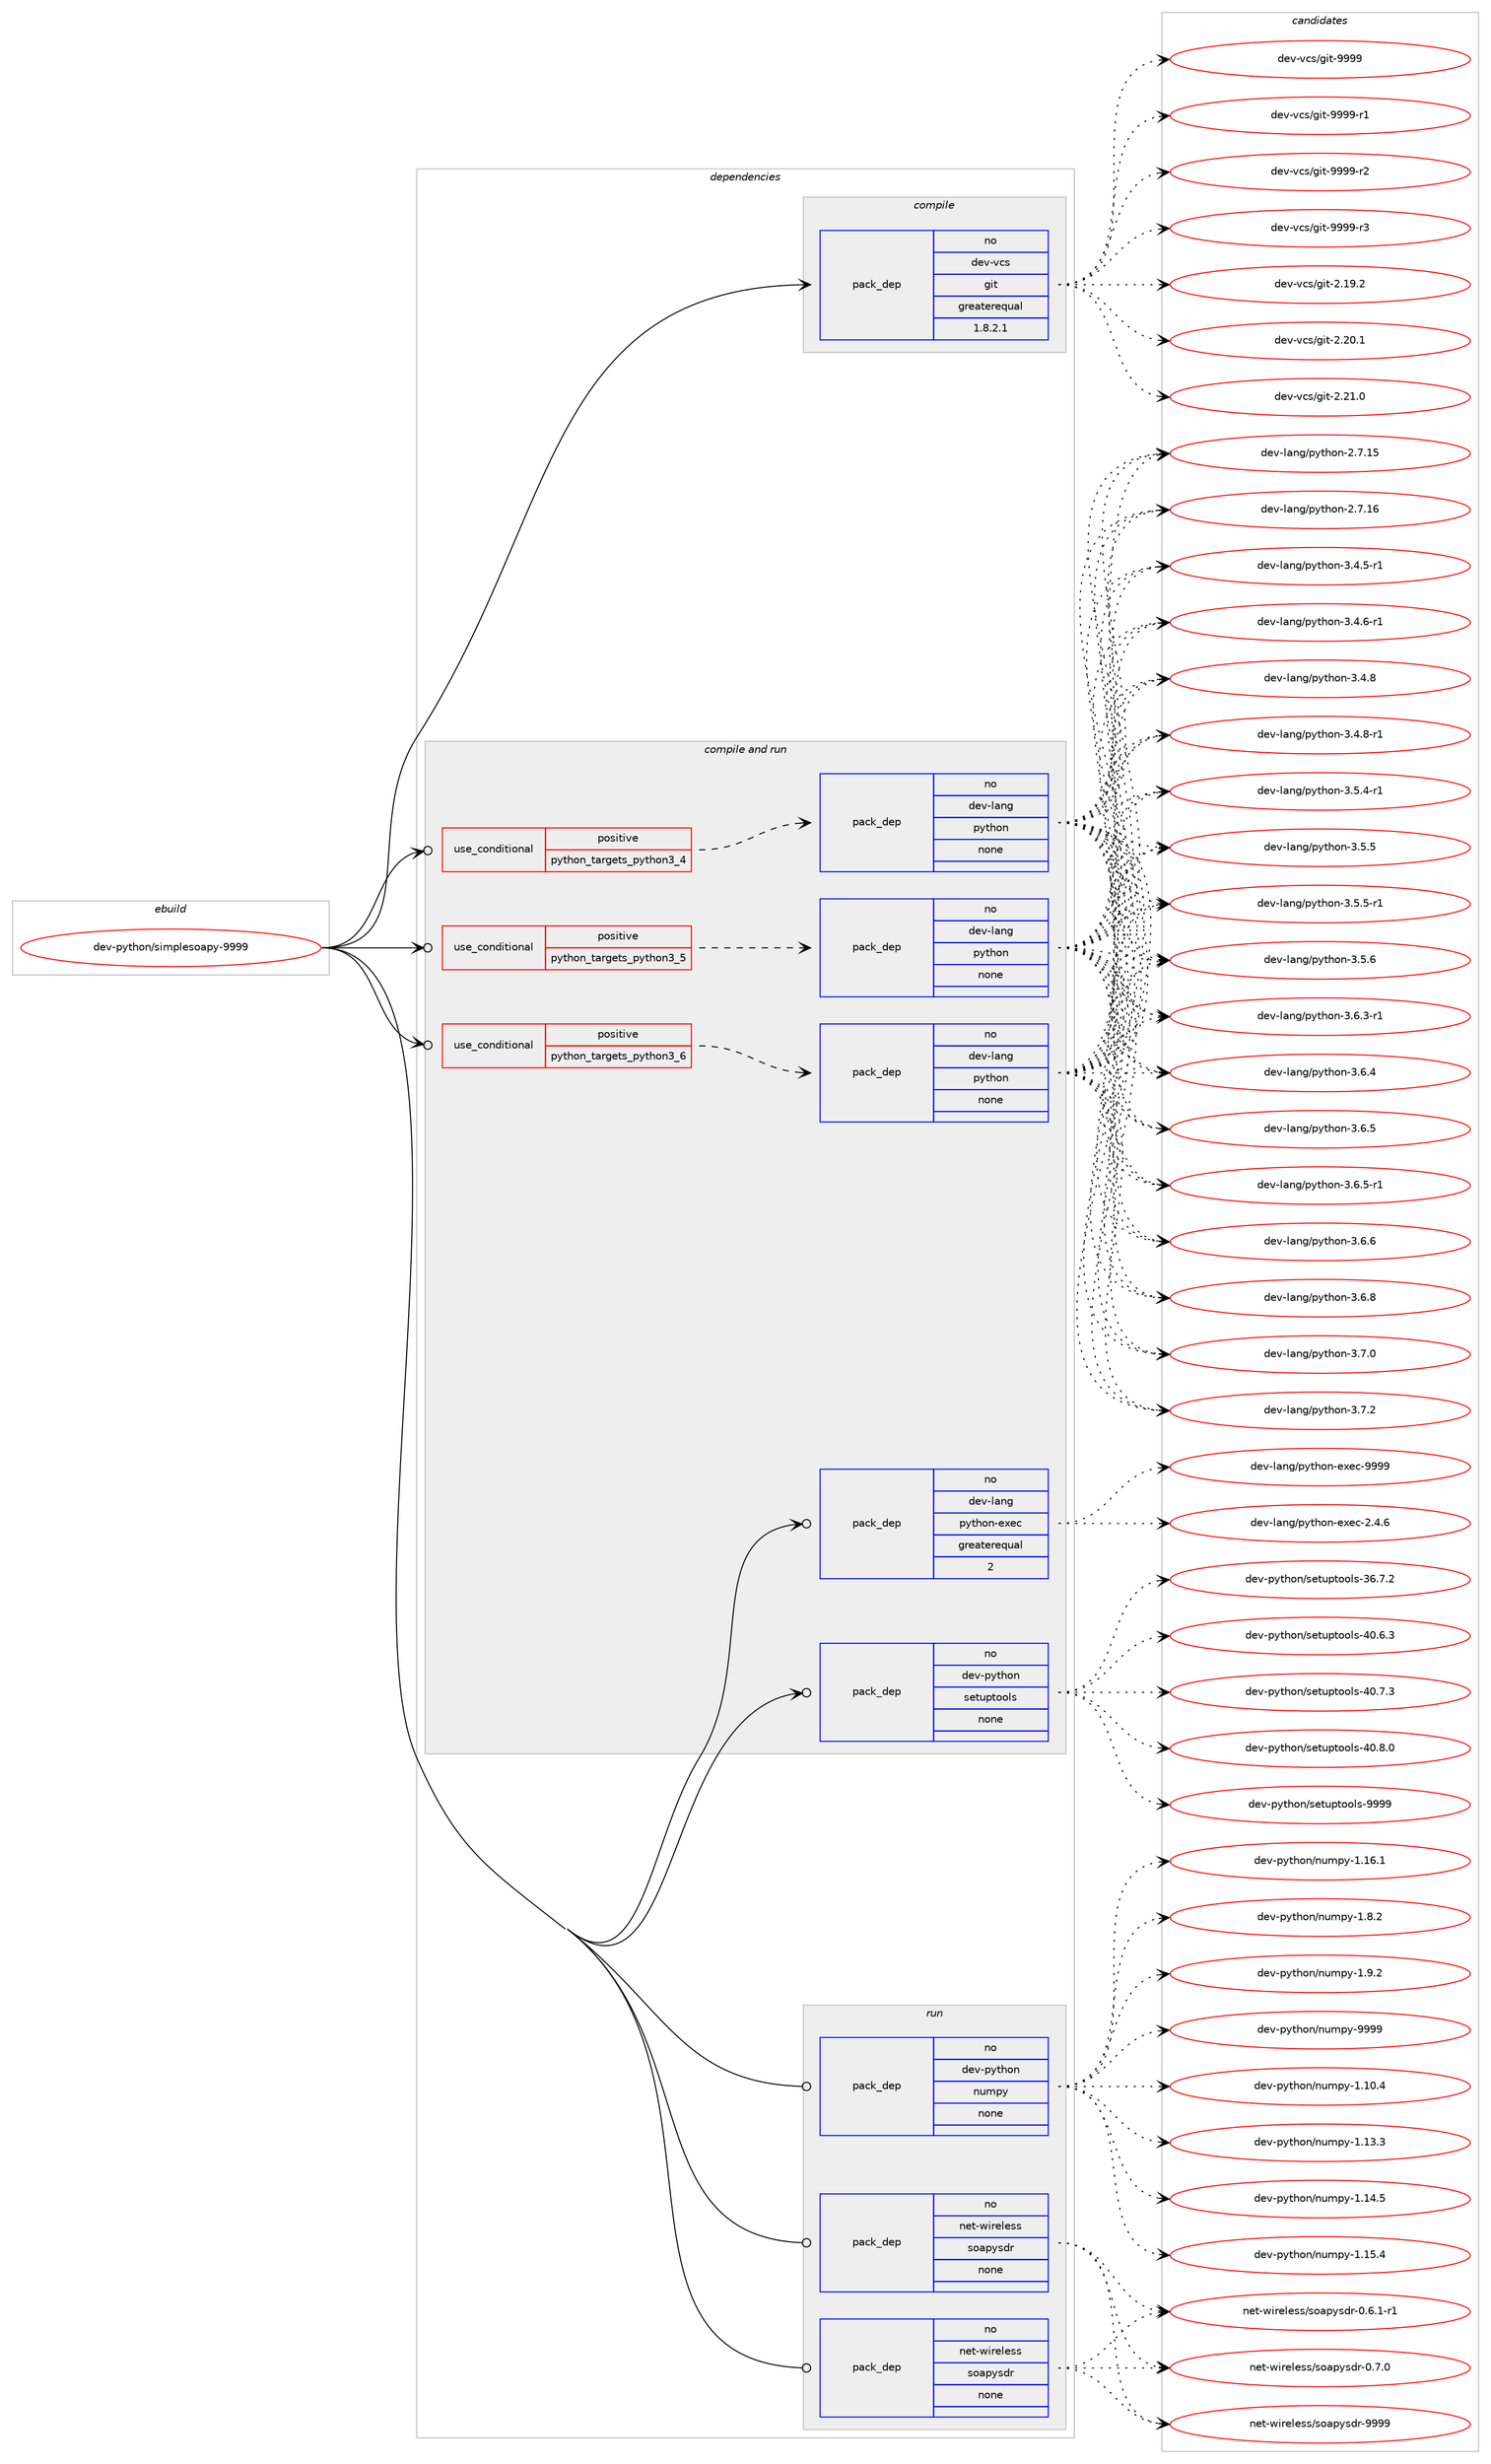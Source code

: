 digraph prolog {

# *************
# Graph options
# *************

newrank=true;
concentrate=true;
compound=true;
graph [rankdir=LR,fontname=Helvetica,fontsize=10,ranksep=1.5];#, ranksep=2.5, nodesep=0.2];
edge  [arrowhead=vee];
node  [fontname=Helvetica,fontsize=10];

# **********
# The ebuild
# **********

subgraph cluster_leftcol {
color=gray;
rank=same;
label=<<i>ebuild</i>>;
id [label="dev-python/simplesoapy-9999", color=red, width=4, href="../dev-python/simplesoapy-9999.svg"];
}

# ****************
# The dependencies
# ****************

subgraph cluster_midcol {
color=gray;
label=<<i>dependencies</i>>;
subgraph cluster_compile {
fillcolor="#eeeeee";
style=filled;
label=<<i>compile</i>>;
subgraph pack1033238 {
dependency1441218 [label=<<TABLE BORDER="0" CELLBORDER="1" CELLSPACING="0" CELLPADDING="4" WIDTH="220"><TR><TD ROWSPAN="6" CELLPADDING="30">pack_dep</TD></TR><TR><TD WIDTH="110">no</TD></TR><TR><TD>dev-vcs</TD></TR><TR><TD>git</TD></TR><TR><TD>greaterequal</TD></TR><TR><TD>1.8.2.1</TD></TR></TABLE>>, shape=none, color=blue];
}
id:e -> dependency1441218:w [weight=20,style="solid",arrowhead="vee"];
}
subgraph cluster_compileandrun {
fillcolor="#eeeeee";
style=filled;
label=<<i>compile and run</i>>;
subgraph cond384618 {
dependency1441219 [label=<<TABLE BORDER="0" CELLBORDER="1" CELLSPACING="0" CELLPADDING="4"><TR><TD ROWSPAN="3" CELLPADDING="10">use_conditional</TD></TR><TR><TD>positive</TD></TR><TR><TD>python_targets_python3_4</TD></TR></TABLE>>, shape=none, color=red];
subgraph pack1033239 {
dependency1441220 [label=<<TABLE BORDER="0" CELLBORDER="1" CELLSPACING="0" CELLPADDING="4" WIDTH="220"><TR><TD ROWSPAN="6" CELLPADDING="30">pack_dep</TD></TR><TR><TD WIDTH="110">no</TD></TR><TR><TD>dev-lang</TD></TR><TR><TD>python</TD></TR><TR><TD>none</TD></TR><TR><TD></TD></TR></TABLE>>, shape=none, color=blue];
}
dependency1441219:e -> dependency1441220:w [weight=20,style="dashed",arrowhead="vee"];
}
id:e -> dependency1441219:w [weight=20,style="solid",arrowhead="odotvee"];
subgraph cond384619 {
dependency1441221 [label=<<TABLE BORDER="0" CELLBORDER="1" CELLSPACING="0" CELLPADDING="4"><TR><TD ROWSPAN="3" CELLPADDING="10">use_conditional</TD></TR><TR><TD>positive</TD></TR><TR><TD>python_targets_python3_5</TD></TR></TABLE>>, shape=none, color=red];
subgraph pack1033240 {
dependency1441222 [label=<<TABLE BORDER="0" CELLBORDER="1" CELLSPACING="0" CELLPADDING="4" WIDTH="220"><TR><TD ROWSPAN="6" CELLPADDING="30">pack_dep</TD></TR><TR><TD WIDTH="110">no</TD></TR><TR><TD>dev-lang</TD></TR><TR><TD>python</TD></TR><TR><TD>none</TD></TR><TR><TD></TD></TR></TABLE>>, shape=none, color=blue];
}
dependency1441221:e -> dependency1441222:w [weight=20,style="dashed",arrowhead="vee"];
}
id:e -> dependency1441221:w [weight=20,style="solid",arrowhead="odotvee"];
subgraph cond384620 {
dependency1441223 [label=<<TABLE BORDER="0" CELLBORDER="1" CELLSPACING="0" CELLPADDING="4"><TR><TD ROWSPAN="3" CELLPADDING="10">use_conditional</TD></TR><TR><TD>positive</TD></TR><TR><TD>python_targets_python3_6</TD></TR></TABLE>>, shape=none, color=red];
subgraph pack1033241 {
dependency1441224 [label=<<TABLE BORDER="0" CELLBORDER="1" CELLSPACING="0" CELLPADDING="4" WIDTH="220"><TR><TD ROWSPAN="6" CELLPADDING="30">pack_dep</TD></TR><TR><TD WIDTH="110">no</TD></TR><TR><TD>dev-lang</TD></TR><TR><TD>python</TD></TR><TR><TD>none</TD></TR><TR><TD></TD></TR></TABLE>>, shape=none, color=blue];
}
dependency1441223:e -> dependency1441224:w [weight=20,style="dashed",arrowhead="vee"];
}
id:e -> dependency1441223:w [weight=20,style="solid",arrowhead="odotvee"];
subgraph pack1033242 {
dependency1441225 [label=<<TABLE BORDER="0" CELLBORDER="1" CELLSPACING="0" CELLPADDING="4" WIDTH="220"><TR><TD ROWSPAN="6" CELLPADDING="30">pack_dep</TD></TR><TR><TD WIDTH="110">no</TD></TR><TR><TD>dev-lang</TD></TR><TR><TD>python-exec</TD></TR><TR><TD>greaterequal</TD></TR><TR><TD>2</TD></TR></TABLE>>, shape=none, color=blue];
}
id:e -> dependency1441225:w [weight=20,style="solid",arrowhead="odotvee"];
subgraph pack1033243 {
dependency1441226 [label=<<TABLE BORDER="0" CELLBORDER="1" CELLSPACING="0" CELLPADDING="4" WIDTH="220"><TR><TD ROWSPAN="6" CELLPADDING="30">pack_dep</TD></TR><TR><TD WIDTH="110">no</TD></TR><TR><TD>dev-python</TD></TR><TR><TD>setuptools</TD></TR><TR><TD>none</TD></TR><TR><TD></TD></TR></TABLE>>, shape=none, color=blue];
}
id:e -> dependency1441226:w [weight=20,style="solid",arrowhead="odotvee"];
}
subgraph cluster_run {
fillcolor="#eeeeee";
style=filled;
label=<<i>run</i>>;
subgraph pack1033244 {
dependency1441227 [label=<<TABLE BORDER="0" CELLBORDER="1" CELLSPACING="0" CELLPADDING="4" WIDTH="220"><TR><TD ROWSPAN="6" CELLPADDING="30">pack_dep</TD></TR><TR><TD WIDTH="110">no</TD></TR><TR><TD>dev-python</TD></TR><TR><TD>numpy</TD></TR><TR><TD>none</TD></TR><TR><TD></TD></TR></TABLE>>, shape=none, color=blue];
}
id:e -> dependency1441227:w [weight=20,style="solid",arrowhead="odot"];
subgraph pack1033245 {
dependency1441228 [label=<<TABLE BORDER="0" CELLBORDER="1" CELLSPACING="0" CELLPADDING="4" WIDTH="220"><TR><TD ROWSPAN="6" CELLPADDING="30">pack_dep</TD></TR><TR><TD WIDTH="110">no</TD></TR><TR><TD>net-wireless</TD></TR><TR><TD>soapysdr</TD></TR><TR><TD>none</TD></TR><TR><TD></TD></TR></TABLE>>, shape=none, color=blue];
}
id:e -> dependency1441228:w [weight=20,style="solid",arrowhead="odot"];
subgraph pack1033246 {
dependency1441229 [label=<<TABLE BORDER="0" CELLBORDER="1" CELLSPACING="0" CELLPADDING="4" WIDTH="220"><TR><TD ROWSPAN="6" CELLPADDING="30">pack_dep</TD></TR><TR><TD WIDTH="110">no</TD></TR><TR><TD>net-wireless</TD></TR><TR><TD>soapysdr</TD></TR><TR><TD>none</TD></TR><TR><TD></TD></TR></TABLE>>, shape=none, color=blue];
}
id:e -> dependency1441229:w [weight=20,style="solid",arrowhead="odot"];
}
}

# **************
# The candidates
# **************

subgraph cluster_choices {
rank=same;
color=gray;
label=<<i>candidates</i>>;

subgraph choice1033238 {
color=black;
nodesep=1;
choice10010111845118991154710310511645504649574650 [label="dev-vcs/git-2.19.2", color=red, width=4,href="../dev-vcs/git-2.19.2.svg"];
choice10010111845118991154710310511645504650484649 [label="dev-vcs/git-2.20.1", color=red, width=4,href="../dev-vcs/git-2.20.1.svg"];
choice10010111845118991154710310511645504650494648 [label="dev-vcs/git-2.21.0", color=red, width=4,href="../dev-vcs/git-2.21.0.svg"];
choice1001011184511899115471031051164557575757 [label="dev-vcs/git-9999", color=red, width=4,href="../dev-vcs/git-9999.svg"];
choice10010111845118991154710310511645575757574511449 [label="dev-vcs/git-9999-r1", color=red, width=4,href="../dev-vcs/git-9999-r1.svg"];
choice10010111845118991154710310511645575757574511450 [label="dev-vcs/git-9999-r2", color=red, width=4,href="../dev-vcs/git-9999-r2.svg"];
choice10010111845118991154710310511645575757574511451 [label="dev-vcs/git-9999-r3", color=red, width=4,href="../dev-vcs/git-9999-r3.svg"];
dependency1441218:e -> choice10010111845118991154710310511645504649574650:w [style=dotted,weight="100"];
dependency1441218:e -> choice10010111845118991154710310511645504650484649:w [style=dotted,weight="100"];
dependency1441218:e -> choice10010111845118991154710310511645504650494648:w [style=dotted,weight="100"];
dependency1441218:e -> choice1001011184511899115471031051164557575757:w [style=dotted,weight="100"];
dependency1441218:e -> choice10010111845118991154710310511645575757574511449:w [style=dotted,weight="100"];
dependency1441218:e -> choice10010111845118991154710310511645575757574511450:w [style=dotted,weight="100"];
dependency1441218:e -> choice10010111845118991154710310511645575757574511451:w [style=dotted,weight="100"];
}
subgraph choice1033239 {
color=black;
nodesep=1;
choice10010111845108971101034711212111610411111045504655464953 [label="dev-lang/python-2.7.15", color=red, width=4,href="../dev-lang/python-2.7.15.svg"];
choice10010111845108971101034711212111610411111045504655464954 [label="dev-lang/python-2.7.16", color=red, width=4,href="../dev-lang/python-2.7.16.svg"];
choice1001011184510897110103471121211161041111104551465246534511449 [label="dev-lang/python-3.4.5-r1", color=red, width=4,href="../dev-lang/python-3.4.5-r1.svg"];
choice1001011184510897110103471121211161041111104551465246544511449 [label="dev-lang/python-3.4.6-r1", color=red, width=4,href="../dev-lang/python-3.4.6-r1.svg"];
choice100101118451089711010347112121116104111110455146524656 [label="dev-lang/python-3.4.8", color=red, width=4,href="../dev-lang/python-3.4.8.svg"];
choice1001011184510897110103471121211161041111104551465246564511449 [label="dev-lang/python-3.4.8-r1", color=red, width=4,href="../dev-lang/python-3.4.8-r1.svg"];
choice1001011184510897110103471121211161041111104551465346524511449 [label="dev-lang/python-3.5.4-r1", color=red, width=4,href="../dev-lang/python-3.5.4-r1.svg"];
choice100101118451089711010347112121116104111110455146534653 [label="dev-lang/python-3.5.5", color=red, width=4,href="../dev-lang/python-3.5.5.svg"];
choice1001011184510897110103471121211161041111104551465346534511449 [label="dev-lang/python-3.5.5-r1", color=red, width=4,href="../dev-lang/python-3.5.5-r1.svg"];
choice100101118451089711010347112121116104111110455146534654 [label="dev-lang/python-3.5.6", color=red, width=4,href="../dev-lang/python-3.5.6.svg"];
choice1001011184510897110103471121211161041111104551465446514511449 [label="dev-lang/python-3.6.3-r1", color=red, width=4,href="../dev-lang/python-3.6.3-r1.svg"];
choice100101118451089711010347112121116104111110455146544652 [label="dev-lang/python-3.6.4", color=red, width=4,href="../dev-lang/python-3.6.4.svg"];
choice100101118451089711010347112121116104111110455146544653 [label="dev-lang/python-3.6.5", color=red, width=4,href="../dev-lang/python-3.6.5.svg"];
choice1001011184510897110103471121211161041111104551465446534511449 [label="dev-lang/python-3.6.5-r1", color=red, width=4,href="../dev-lang/python-3.6.5-r1.svg"];
choice100101118451089711010347112121116104111110455146544654 [label="dev-lang/python-3.6.6", color=red, width=4,href="../dev-lang/python-3.6.6.svg"];
choice100101118451089711010347112121116104111110455146544656 [label="dev-lang/python-3.6.8", color=red, width=4,href="../dev-lang/python-3.6.8.svg"];
choice100101118451089711010347112121116104111110455146554648 [label="dev-lang/python-3.7.0", color=red, width=4,href="../dev-lang/python-3.7.0.svg"];
choice100101118451089711010347112121116104111110455146554650 [label="dev-lang/python-3.7.2", color=red, width=4,href="../dev-lang/python-3.7.2.svg"];
dependency1441220:e -> choice10010111845108971101034711212111610411111045504655464953:w [style=dotted,weight="100"];
dependency1441220:e -> choice10010111845108971101034711212111610411111045504655464954:w [style=dotted,weight="100"];
dependency1441220:e -> choice1001011184510897110103471121211161041111104551465246534511449:w [style=dotted,weight="100"];
dependency1441220:e -> choice1001011184510897110103471121211161041111104551465246544511449:w [style=dotted,weight="100"];
dependency1441220:e -> choice100101118451089711010347112121116104111110455146524656:w [style=dotted,weight="100"];
dependency1441220:e -> choice1001011184510897110103471121211161041111104551465246564511449:w [style=dotted,weight="100"];
dependency1441220:e -> choice1001011184510897110103471121211161041111104551465346524511449:w [style=dotted,weight="100"];
dependency1441220:e -> choice100101118451089711010347112121116104111110455146534653:w [style=dotted,weight="100"];
dependency1441220:e -> choice1001011184510897110103471121211161041111104551465346534511449:w [style=dotted,weight="100"];
dependency1441220:e -> choice100101118451089711010347112121116104111110455146534654:w [style=dotted,weight="100"];
dependency1441220:e -> choice1001011184510897110103471121211161041111104551465446514511449:w [style=dotted,weight="100"];
dependency1441220:e -> choice100101118451089711010347112121116104111110455146544652:w [style=dotted,weight="100"];
dependency1441220:e -> choice100101118451089711010347112121116104111110455146544653:w [style=dotted,weight="100"];
dependency1441220:e -> choice1001011184510897110103471121211161041111104551465446534511449:w [style=dotted,weight="100"];
dependency1441220:e -> choice100101118451089711010347112121116104111110455146544654:w [style=dotted,weight="100"];
dependency1441220:e -> choice100101118451089711010347112121116104111110455146544656:w [style=dotted,weight="100"];
dependency1441220:e -> choice100101118451089711010347112121116104111110455146554648:w [style=dotted,weight="100"];
dependency1441220:e -> choice100101118451089711010347112121116104111110455146554650:w [style=dotted,weight="100"];
}
subgraph choice1033240 {
color=black;
nodesep=1;
choice10010111845108971101034711212111610411111045504655464953 [label="dev-lang/python-2.7.15", color=red, width=4,href="../dev-lang/python-2.7.15.svg"];
choice10010111845108971101034711212111610411111045504655464954 [label="dev-lang/python-2.7.16", color=red, width=4,href="../dev-lang/python-2.7.16.svg"];
choice1001011184510897110103471121211161041111104551465246534511449 [label="dev-lang/python-3.4.5-r1", color=red, width=4,href="../dev-lang/python-3.4.5-r1.svg"];
choice1001011184510897110103471121211161041111104551465246544511449 [label="dev-lang/python-3.4.6-r1", color=red, width=4,href="../dev-lang/python-3.4.6-r1.svg"];
choice100101118451089711010347112121116104111110455146524656 [label="dev-lang/python-3.4.8", color=red, width=4,href="../dev-lang/python-3.4.8.svg"];
choice1001011184510897110103471121211161041111104551465246564511449 [label="dev-lang/python-3.4.8-r1", color=red, width=4,href="../dev-lang/python-3.4.8-r1.svg"];
choice1001011184510897110103471121211161041111104551465346524511449 [label="dev-lang/python-3.5.4-r1", color=red, width=4,href="../dev-lang/python-3.5.4-r1.svg"];
choice100101118451089711010347112121116104111110455146534653 [label="dev-lang/python-3.5.5", color=red, width=4,href="../dev-lang/python-3.5.5.svg"];
choice1001011184510897110103471121211161041111104551465346534511449 [label="dev-lang/python-3.5.5-r1", color=red, width=4,href="../dev-lang/python-3.5.5-r1.svg"];
choice100101118451089711010347112121116104111110455146534654 [label="dev-lang/python-3.5.6", color=red, width=4,href="../dev-lang/python-3.5.6.svg"];
choice1001011184510897110103471121211161041111104551465446514511449 [label="dev-lang/python-3.6.3-r1", color=red, width=4,href="../dev-lang/python-3.6.3-r1.svg"];
choice100101118451089711010347112121116104111110455146544652 [label="dev-lang/python-3.6.4", color=red, width=4,href="../dev-lang/python-3.6.4.svg"];
choice100101118451089711010347112121116104111110455146544653 [label="dev-lang/python-3.6.5", color=red, width=4,href="../dev-lang/python-3.6.5.svg"];
choice1001011184510897110103471121211161041111104551465446534511449 [label="dev-lang/python-3.6.5-r1", color=red, width=4,href="../dev-lang/python-3.6.5-r1.svg"];
choice100101118451089711010347112121116104111110455146544654 [label="dev-lang/python-3.6.6", color=red, width=4,href="../dev-lang/python-3.6.6.svg"];
choice100101118451089711010347112121116104111110455146544656 [label="dev-lang/python-3.6.8", color=red, width=4,href="../dev-lang/python-3.6.8.svg"];
choice100101118451089711010347112121116104111110455146554648 [label="dev-lang/python-3.7.0", color=red, width=4,href="../dev-lang/python-3.7.0.svg"];
choice100101118451089711010347112121116104111110455146554650 [label="dev-lang/python-3.7.2", color=red, width=4,href="../dev-lang/python-3.7.2.svg"];
dependency1441222:e -> choice10010111845108971101034711212111610411111045504655464953:w [style=dotted,weight="100"];
dependency1441222:e -> choice10010111845108971101034711212111610411111045504655464954:w [style=dotted,weight="100"];
dependency1441222:e -> choice1001011184510897110103471121211161041111104551465246534511449:w [style=dotted,weight="100"];
dependency1441222:e -> choice1001011184510897110103471121211161041111104551465246544511449:w [style=dotted,weight="100"];
dependency1441222:e -> choice100101118451089711010347112121116104111110455146524656:w [style=dotted,weight="100"];
dependency1441222:e -> choice1001011184510897110103471121211161041111104551465246564511449:w [style=dotted,weight="100"];
dependency1441222:e -> choice1001011184510897110103471121211161041111104551465346524511449:w [style=dotted,weight="100"];
dependency1441222:e -> choice100101118451089711010347112121116104111110455146534653:w [style=dotted,weight="100"];
dependency1441222:e -> choice1001011184510897110103471121211161041111104551465346534511449:w [style=dotted,weight="100"];
dependency1441222:e -> choice100101118451089711010347112121116104111110455146534654:w [style=dotted,weight="100"];
dependency1441222:e -> choice1001011184510897110103471121211161041111104551465446514511449:w [style=dotted,weight="100"];
dependency1441222:e -> choice100101118451089711010347112121116104111110455146544652:w [style=dotted,weight="100"];
dependency1441222:e -> choice100101118451089711010347112121116104111110455146544653:w [style=dotted,weight="100"];
dependency1441222:e -> choice1001011184510897110103471121211161041111104551465446534511449:w [style=dotted,weight="100"];
dependency1441222:e -> choice100101118451089711010347112121116104111110455146544654:w [style=dotted,weight="100"];
dependency1441222:e -> choice100101118451089711010347112121116104111110455146544656:w [style=dotted,weight="100"];
dependency1441222:e -> choice100101118451089711010347112121116104111110455146554648:w [style=dotted,weight="100"];
dependency1441222:e -> choice100101118451089711010347112121116104111110455146554650:w [style=dotted,weight="100"];
}
subgraph choice1033241 {
color=black;
nodesep=1;
choice10010111845108971101034711212111610411111045504655464953 [label="dev-lang/python-2.7.15", color=red, width=4,href="../dev-lang/python-2.7.15.svg"];
choice10010111845108971101034711212111610411111045504655464954 [label="dev-lang/python-2.7.16", color=red, width=4,href="../dev-lang/python-2.7.16.svg"];
choice1001011184510897110103471121211161041111104551465246534511449 [label="dev-lang/python-3.4.5-r1", color=red, width=4,href="../dev-lang/python-3.4.5-r1.svg"];
choice1001011184510897110103471121211161041111104551465246544511449 [label="dev-lang/python-3.4.6-r1", color=red, width=4,href="../dev-lang/python-3.4.6-r1.svg"];
choice100101118451089711010347112121116104111110455146524656 [label="dev-lang/python-3.4.8", color=red, width=4,href="../dev-lang/python-3.4.8.svg"];
choice1001011184510897110103471121211161041111104551465246564511449 [label="dev-lang/python-3.4.8-r1", color=red, width=4,href="../dev-lang/python-3.4.8-r1.svg"];
choice1001011184510897110103471121211161041111104551465346524511449 [label="dev-lang/python-3.5.4-r1", color=red, width=4,href="../dev-lang/python-3.5.4-r1.svg"];
choice100101118451089711010347112121116104111110455146534653 [label="dev-lang/python-3.5.5", color=red, width=4,href="../dev-lang/python-3.5.5.svg"];
choice1001011184510897110103471121211161041111104551465346534511449 [label="dev-lang/python-3.5.5-r1", color=red, width=4,href="../dev-lang/python-3.5.5-r1.svg"];
choice100101118451089711010347112121116104111110455146534654 [label="dev-lang/python-3.5.6", color=red, width=4,href="../dev-lang/python-3.5.6.svg"];
choice1001011184510897110103471121211161041111104551465446514511449 [label="dev-lang/python-3.6.3-r1", color=red, width=4,href="../dev-lang/python-3.6.3-r1.svg"];
choice100101118451089711010347112121116104111110455146544652 [label="dev-lang/python-3.6.4", color=red, width=4,href="../dev-lang/python-3.6.4.svg"];
choice100101118451089711010347112121116104111110455146544653 [label="dev-lang/python-3.6.5", color=red, width=4,href="../dev-lang/python-3.6.5.svg"];
choice1001011184510897110103471121211161041111104551465446534511449 [label="dev-lang/python-3.6.5-r1", color=red, width=4,href="../dev-lang/python-3.6.5-r1.svg"];
choice100101118451089711010347112121116104111110455146544654 [label="dev-lang/python-3.6.6", color=red, width=4,href="../dev-lang/python-3.6.6.svg"];
choice100101118451089711010347112121116104111110455146544656 [label="dev-lang/python-3.6.8", color=red, width=4,href="../dev-lang/python-3.6.8.svg"];
choice100101118451089711010347112121116104111110455146554648 [label="dev-lang/python-3.7.0", color=red, width=4,href="../dev-lang/python-3.7.0.svg"];
choice100101118451089711010347112121116104111110455146554650 [label="dev-lang/python-3.7.2", color=red, width=4,href="../dev-lang/python-3.7.2.svg"];
dependency1441224:e -> choice10010111845108971101034711212111610411111045504655464953:w [style=dotted,weight="100"];
dependency1441224:e -> choice10010111845108971101034711212111610411111045504655464954:w [style=dotted,weight="100"];
dependency1441224:e -> choice1001011184510897110103471121211161041111104551465246534511449:w [style=dotted,weight="100"];
dependency1441224:e -> choice1001011184510897110103471121211161041111104551465246544511449:w [style=dotted,weight="100"];
dependency1441224:e -> choice100101118451089711010347112121116104111110455146524656:w [style=dotted,weight="100"];
dependency1441224:e -> choice1001011184510897110103471121211161041111104551465246564511449:w [style=dotted,weight="100"];
dependency1441224:e -> choice1001011184510897110103471121211161041111104551465346524511449:w [style=dotted,weight="100"];
dependency1441224:e -> choice100101118451089711010347112121116104111110455146534653:w [style=dotted,weight="100"];
dependency1441224:e -> choice1001011184510897110103471121211161041111104551465346534511449:w [style=dotted,weight="100"];
dependency1441224:e -> choice100101118451089711010347112121116104111110455146534654:w [style=dotted,weight="100"];
dependency1441224:e -> choice1001011184510897110103471121211161041111104551465446514511449:w [style=dotted,weight="100"];
dependency1441224:e -> choice100101118451089711010347112121116104111110455146544652:w [style=dotted,weight="100"];
dependency1441224:e -> choice100101118451089711010347112121116104111110455146544653:w [style=dotted,weight="100"];
dependency1441224:e -> choice1001011184510897110103471121211161041111104551465446534511449:w [style=dotted,weight="100"];
dependency1441224:e -> choice100101118451089711010347112121116104111110455146544654:w [style=dotted,weight="100"];
dependency1441224:e -> choice100101118451089711010347112121116104111110455146544656:w [style=dotted,weight="100"];
dependency1441224:e -> choice100101118451089711010347112121116104111110455146554648:w [style=dotted,weight="100"];
dependency1441224:e -> choice100101118451089711010347112121116104111110455146554650:w [style=dotted,weight="100"];
}
subgraph choice1033242 {
color=black;
nodesep=1;
choice1001011184510897110103471121211161041111104510112010199455046524654 [label="dev-lang/python-exec-2.4.6", color=red, width=4,href="../dev-lang/python-exec-2.4.6.svg"];
choice10010111845108971101034711212111610411111045101120101994557575757 [label="dev-lang/python-exec-9999", color=red, width=4,href="../dev-lang/python-exec-9999.svg"];
dependency1441225:e -> choice1001011184510897110103471121211161041111104510112010199455046524654:w [style=dotted,weight="100"];
dependency1441225:e -> choice10010111845108971101034711212111610411111045101120101994557575757:w [style=dotted,weight="100"];
}
subgraph choice1033243 {
color=black;
nodesep=1;
choice100101118451121211161041111104711510111611711211611111110811545515446554650 [label="dev-python/setuptools-36.7.2", color=red, width=4,href="../dev-python/setuptools-36.7.2.svg"];
choice100101118451121211161041111104711510111611711211611111110811545524846544651 [label="dev-python/setuptools-40.6.3", color=red, width=4,href="../dev-python/setuptools-40.6.3.svg"];
choice100101118451121211161041111104711510111611711211611111110811545524846554651 [label="dev-python/setuptools-40.7.3", color=red, width=4,href="../dev-python/setuptools-40.7.3.svg"];
choice100101118451121211161041111104711510111611711211611111110811545524846564648 [label="dev-python/setuptools-40.8.0", color=red, width=4,href="../dev-python/setuptools-40.8.0.svg"];
choice10010111845112121116104111110471151011161171121161111111081154557575757 [label="dev-python/setuptools-9999", color=red, width=4,href="../dev-python/setuptools-9999.svg"];
dependency1441226:e -> choice100101118451121211161041111104711510111611711211611111110811545515446554650:w [style=dotted,weight="100"];
dependency1441226:e -> choice100101118451121211161041111104711510111611711211611111110811545524846544651:w [style=dotted,weight="100"];
dependency1441226:e -> choice100101118451121211161041111104711510111611711211611111110811545524846554651:w [style=dotted,weight="100"];
dependency1441226:e -> choice100101118451121211161041111104711510111611711211611111110811545524846564648:w [style=dotted,weight="100"];
dependency1441226:e -> choice10010111845112121116104111110471151011161171121161111111081154557575757:w [style=dotted,weight="100"];
}
subgraph choice1033244 {
color=black;
nodesep=1;
choice100101118451121211161041111104711011710911212145494649484652 [label="dev-python/numpy-1.10.4", color=red, width=4,href="../dev-python/numpy-1.10.4.svg"];
choice100101118451121211161041111104711011710911212145494649514651 [label="dev-python/numpy-1.13.3", color=red, width=4,href="../dev-python/numpy-1.13.3.svg"];
choice100101118451121211161041111104711011710911212145494649524653 [label="dev-python/numpy-1.14.5", color=red, width=4,href="../dev-python/numpy-1.14.5.svg"];
choice100101118451121211161041111104711011710911212145494649534652 [label="dev-python/numpy-1.15.4", color=red, width=4,href="../dev-python/numpy-1.15.4.svg"];
choice100101118451121211161041111104711011710911212145494649544649 [label="dev-python/numpy-1.16.1", color=red, width=4,href="../dev-python/numpy-1.16.1.svg"];
choice1001011184511212111610411111047110117109112121454946564650 [label="dev-python/numpy-1.8.2", color=red, width=4,href="../dev-python/numpy-1.8.2.svg"];
choice1001011184511212111610411111047110117109112121454946574650 [label="dev-python/numpy-1.9.2", color=red, width=4,href="../dev-python/numpy-1.9.2.svg"];
choice10010111845112121116104111110471101171091121214557575757 [label="dev-python/numpy-9999", color=red, width=4,href="../dev-python/numpy-9999.svg"];
dependency1441227:e -> choice100101118451121211161041111104711011710911212145494649484652:w [style=dotted,weight="100"];
dependency1441227:e -> choice100101118451121211161041111104711011710911212145494649514651:w [style=dotted,weight="100"];
dependency1441227:e -> choice100101118451121211161041111104711011710911212145494649524653:w [style=dotted,weight="100"];
dependency1441227:e -> choice100101118451121211161041111104711011710911212145494649534652:w [style=dotted,weight="100"];
dependency1441227:e -> choice100101118451121211161041111104711011710911212145494649544649:w [style=dotted,weight="100"];
dependency1441227:e -> choice1001011184511212111610411111047110117109112121454946564650:w [style=dotted,weight="100"];
dependency1441227:e -> choice1001011184511212111610411111047110117109112121454946574650:w [style=dotted,weight="100"];
dependency1441227:e -> choice10010111845112121116104111110471101171091121214557575757:w [style=dotted,weight="100"];
}
subgraph choice1033245 {
color=black;
nodesep=1;
choice1101011164511910511410110810111511547115111971121211151001144548465446494511449 [label="net-wireless/soapysdr-0.6.1-r1", color=red, width=4,href="../net-wireless/soapysdr-0.6.1-r1.svg"];
choice110101116451191051141011081011151154711511197112121115100114454846554648 [label="net-wireless/soapysdr-0.7.0", color=red, width=4,href="../net-wireless/soapysdr-0.7.0.svg"];
choice1101011164511910511410110810111511547115111971121211151001144557575757 [label="net-wireless/soapysdr-9999", color=red, width=4,href="../net-wireless/soapysdr-9999.svg"];
dependency1441228:e -> choice1101011164511910511410110810111511547115111971121211151001144548465446494511449:w [style=dotted,weight="100"];
dependency1441228:e -> choice110101116451191051141011081011151154711511197112121115100114454846554648:w [style=dotted,weight="100"];
dependency1441228:e -> choice1101011164511910511410110810111511547115111971121211151001144557575757:w [style=dotted,weight="100"];
}
subgraph choice1033246 {
color=black;
nodesep=1;
choice1101011164511910511410110810111511547115111971121211151001144548465446494511449 [label="net-wireless/soapysdr-0.6.1-r1", color=red, width=4,href="../net-wireless/soapysdr-0.6.1-r1.svg"];
choice110101116451191051141011081011151154711511197112121115100114454846554648 [label="net-wireless/soapysdr-0.7.0", color=red, width=4,href="../net-wireless/soapysdr-0.7.0.svg"];
choice1101011164511910511410110810111511547115111971121211151001144557575757 [label="net-wireless/soapysdr-9999", color=red, width=4,href="../net-wireless/soapysdr-9999.svg"];
dependency1441229:e -> choice1101011164511910511410110810111511547115111971121211151001144548465446494511449:w [style=dotted,weight="100"];
dependency1441229:e -> choice110101116451191051141011081011151154711511197112121115100114454846554648:w [style=dotted,weight="100"];
dependency1441229:e -> choice1101011164511910511410110810111511547115111971121211151001144557575757:w [style=dotted,weight="100"];
}
}

}
